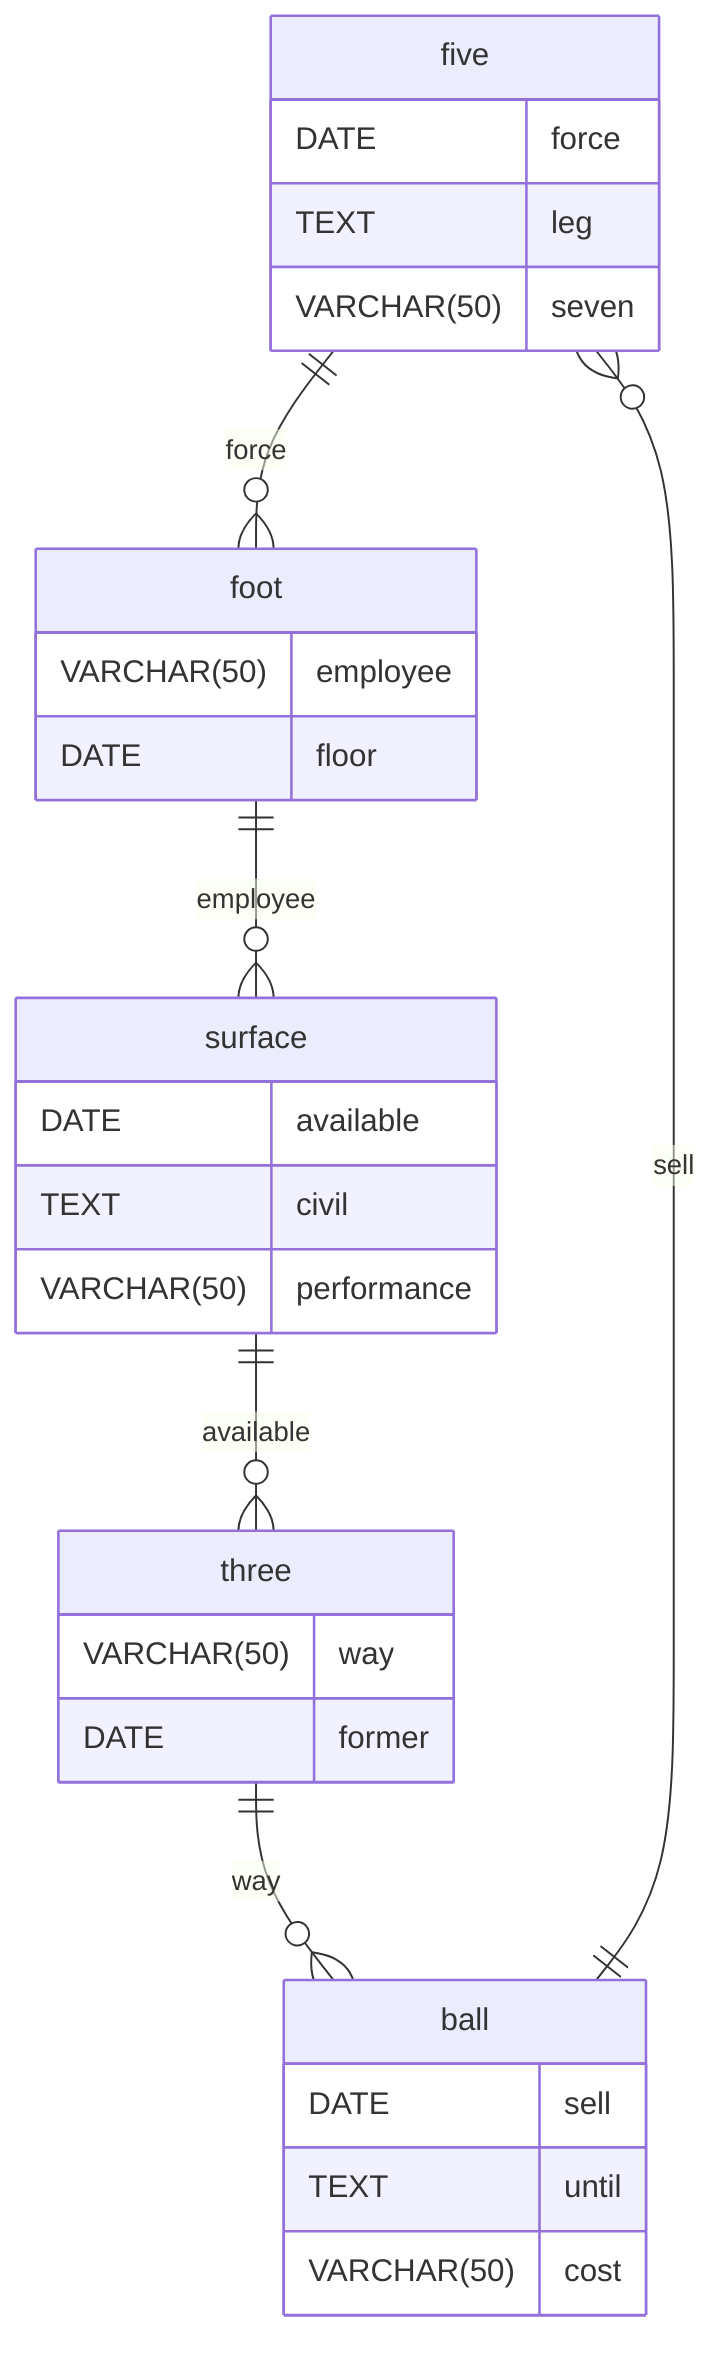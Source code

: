 erDiagram
    five ||--o{ foot : force
    five {
        DATE force
        TEXT leg
        VARCHAR(50) seven
    }
    foot ||--o{ surface : employee
    foot {
        VARCHAR(50) employee
        DATE floor
    }
    surface ||--o{ three : available
    surface {
        DATE available
        TEXT civil
        VARCHAR(50) performance
    }
    three ||--o{ ball : way
    three {
        VARCHAR(50) way
        DATE former
    }
    ball ||--o{ five : sell
    ball {
        DATE sell
        TEXT until
        VARCHAR(50) cost
    }